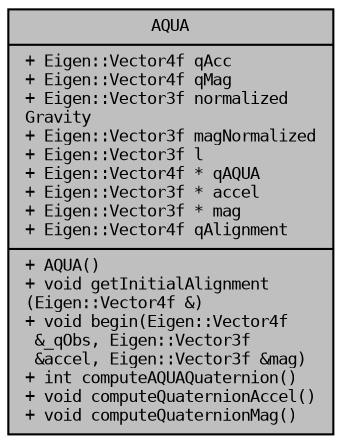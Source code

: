 digraph "AQUA"
{
 // LATEX_PDF_SIZE
  bgcolor="transparent";
  edge [fontname="DejaVuSansMono",fontsize="8",labelfontname="DejaVuSansMono",labelfontsize="8"];
  node [fontname="DejaVuSansMono",fontsize="8",shape=record];
  Node1 [label="{AQUA\n|+ Eigen::Vector4f qAcc\l+ Eigen::Vector4f qMag\l+ Eigen::Vector3f normalized\lGravity\l+ Eigen::Vector3f magNormalized\l+ Eigen::Vector3f l\l+ Eigen::Vector4f * qAQUA\l+ Eigen::Vector3f * accel\l+ Eigen::Vector3f * mag\l+ Eigen::Vector4f qAlignment\l|+  AQUA()\l+ void getInitialAlignment\l(Eigen::Vector4f &)\l+ void begin(Eigen::Vector4f\l &_qObs, Eigen::Vector3f\l &accel, Eigen::Vector3f &mag)\l+ int computeAQUAQuaternion()\l+ void computeQuaternionAccel()\l+ void computeQuaternionMag()\l}",height=0.2,width=0.4,color="black", fillcolor="grey75", style="filled", fontcolor="black",tooltip=" "];
}
